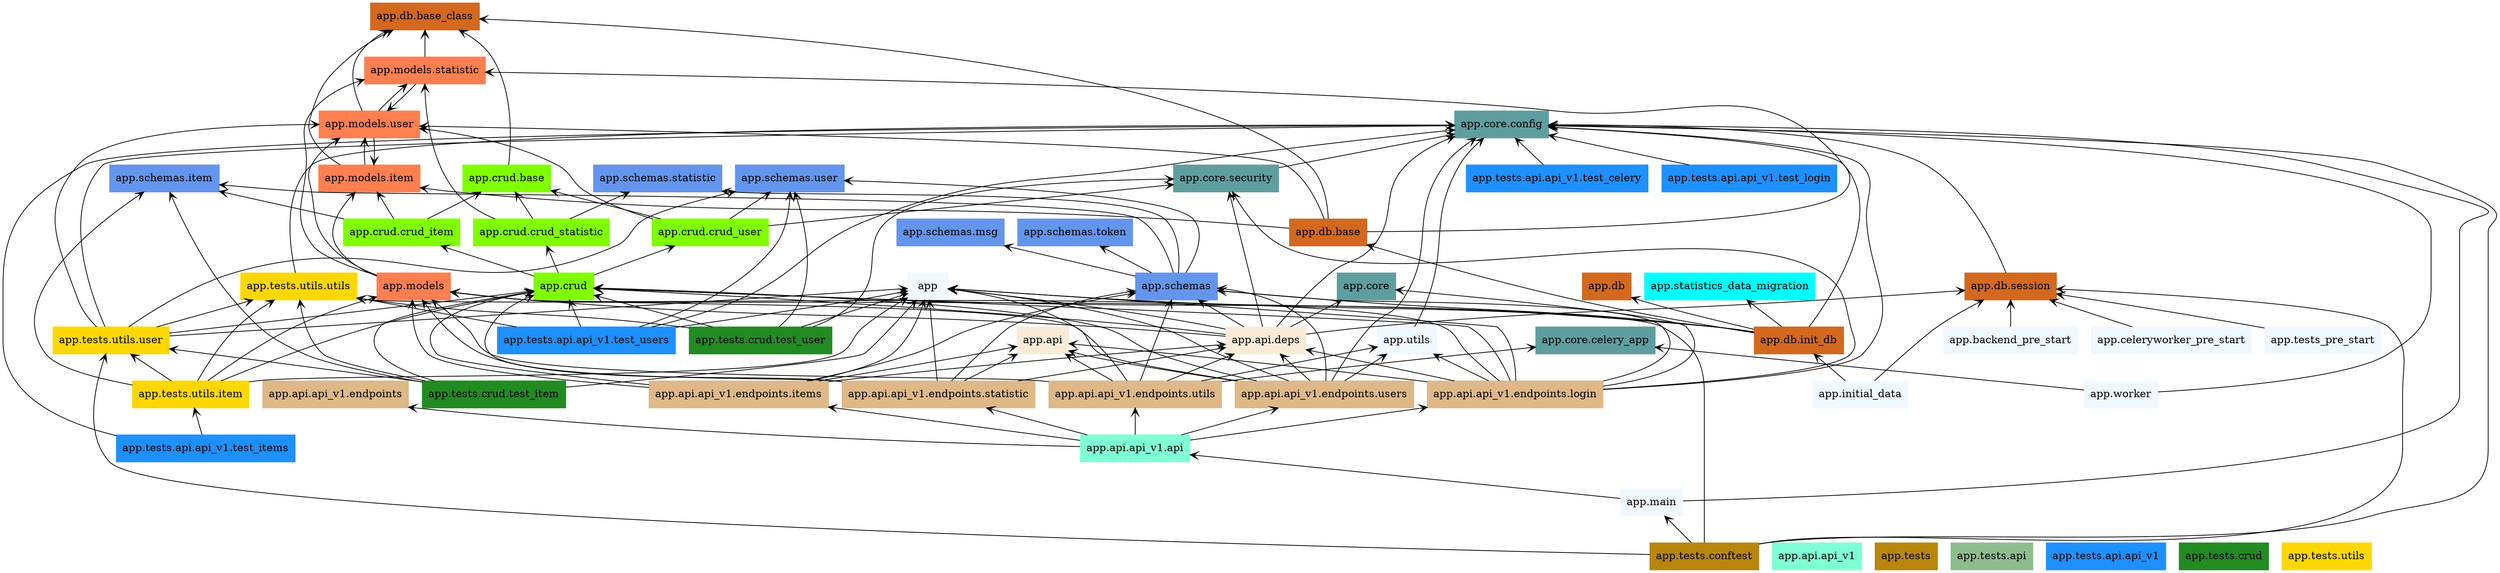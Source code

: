 digraph "packages" {
rankdir=BT
charset="utf-8"
"app" [color="aliceblue", label=<app>, shape="box", style="filled"];
"app.api" [color="antiquewhite", label=<app.api>, shape="box", style="filled"];
"app.api.api_v1" [color="aquamarine", label=<app.api.api_v1>, shape="box", style="filled"];
"app.api.api_v1.api" [color="aquamarine", label=<app.api.api_v1.api>, shape="box", style="filled"];
"app.api.api_v1.endpoints" [color="burlywood", label=<app.api.api_v1.endpoints>, shape="box", style="filled"];
"app.api.api_v1.endpoints.items" [color="burlywood", label=<app.api.api_v1.endpoints.items>, shape="box", style="filled"];
"app.api.api_v1.endpoints.login" [color="burlywood", label=<app.api.api_v1.endpoints.login>, shape="box", style="filled"];
"app.api.api_v1.endpoints.statistic" [color="burlywood", label=<app.api.api_v1.endpoints.statistic>, shape="box", style="filled"];
"app.api.api_v1.endpoints.users" [color="burlywood", label=<app.api.api_v1.endpoints.users>, shape="box", style="filled"];
"app.api.api_v1.endpoints.utils" [color="burlywood", label=<app.api.api_v1.endpoints.utils>, shape="box", style="filled"];
"app.api.deps" [color="antiquewhite", label=<app.api.deps>, shape="box", style="filled"];
"app.backend_pre_start" [color="aliceblue", label=<app.backend_pre_start>, shape="box", style="filled"];
"app.celeryworker_pre_start" [color="aliceblue", label=<app.celeryworker_pre_start>, shape="box", style="filled"];
"app.core" [color="cadetblue", label=<app.core>, shape="box", style="filled"];
"app.core.celery_app" [color="cadetblue", label=<app.core.celery_app>, shape="box", style="filled"];
"app.core.config" [color="cadetblue", label=<app.core.config>, shape="box", style="filled"];
"app.core.security" [color="cadetblue", label=<app.core.security>, shape="box", style="filled"];
"app.crud" [color="chartreuse", label=<app.crud>, shape="box", style="filled"];
"app.crud.base" [color="chartreuse", label=<app.crud.base>, shape="box", style="filled"];
"app.crud.crud_item" [color="chartreuse", label=<app.crud.crud_item>, shape="box", style="filled"];
"app.crud.crud_statistic" [color="chartreuse", label=<app.crud.crud_statistic>, shape="box", style="filled"];
"app.crud.crud_user" [color="chartreuse", label=<app.crud.crud_user>, shape="box", style="filled"];
"app.db" [color="chocolate", label=<app.db>, shape="box", style="filled"];
"app.db.base" [color="chocolate", label=<app.db.base>, shape="box", style="filled"];
"app.db.base_class" [color="chocolate", label=<app.db.base_class>, shape="box", style="filled"];
"app.db.init_db" [color="chocolate", label=<app.db.init_db>, shape="box", style="filled"];
"app.db.session" [color="chocolate", label=<app.db.session>, shape="box", style="filled"];
"app.initial_data" [color="aliceblue", label=<app.initial_data>, shape="box", style="filled"];
"app.main" [color="aliceblue", label=<app.main>, shape="box", style="filled"];
"app.models" [color="coral", label=<app.models>, shape="box", style="filled"];
"app.models.item" [color="coral", label=<app.models.item>, shape="box", style="filled"];
"app.models.statistic" [color="coral", label=<app.models.statistic>, shape="box", style="filled"];
"app.models.user" [color="coral", label=<app.models.user>, shape="box", style="filled"];
"app.schemas" [color="cornflowerblue", label=<app.schemas>, shape="box", style="filled"];
"app.schemas.item" [color="cornflowerblue", label=<app.schemas.item>, shape="box", style="filled"];
"app.schemas.msg" [color="cornflowerblue", label=<app.schemas.msg>, shape="box", style="filled"];
"app.schemas.statistic" [color="cornflowerblue", label=<app.schemas.statistic>, shape="box", style="filled"];
"app.schemas.token" [color="cornflowerblue", label=<app.schemas.token>, shape="box", style="filled"];
"app.schemas.user" [color="cornflowerblue", label=<app.schemas.user>, shape="box", style="filled"];
"app.statistics_data_migration" [color="cyan", label=<app.statistics_data_migration>, shape="box", style="filled"];
"app.tests" [color="darkgoldenrod", label=<app.tests>, shape="box", style="filled"];
"app.tests.api" [color="darkseagreen", label=<app.tests.api>, shape="box", style="filled"];
"app.tests.api.api_v1" [color="dodgerblue", label=<app.tests.api.api_v1>, shape="box", style="filled"];
"app.tests.api.api_v1.test_celery" [color="dodgerblue", label=<app.tests.api.api_v1.test_celery>, shape="box", style="filled"];
"app.tests.api.api_v1.test_items" [color="dodgerblue", label=<app.tests.api.api_v1.test_items>, shape="box", style="filled"];
"app.tests.api.api_v1.test_login" [color="dodgerblue", label=<app.tests.api.api_v1.test_login>, shape="box", style="filled"];
"app.tests.api.api_v1.test_users" [color="dodgerblue", label=<app.tests.api.api_v1.test_users>, shape="box", style="filled"];
"app.tests.conftest" [color="darkgoldenrod", label=<app.tests.conftest>, shape="box", style="filled"];
"app.tests.crud" [color="forestgreen", label=<app.tests.crud>, shape="box", style="filled"];
"app.tests.crud.test_item" [color="forestgreen", label=<app.tests.crud.test_item>, shape="box", style="filled"];
"app.tests.crud.test_user" [color="forestgreen", label=<app.tests.crud.test_user>, shape="box", style="filled"];
"app.tests.utils" [color="gold", label=<app.tests.utils>, shape="box", style="filled"];
"app.tests.utils.item" [color="gold", label=<app.tests.utils.item>, shape="box", style="filled"];
"app.tests.utils.user" [color="gold", label=<app.tests.utils.user>, shape="box", style="filled"];
"app.tests.utils.utils" [color="gold", label=<app.tests.utils.utils>, shape="box", style="filled"];
"app.tests_pre_start" [color="aliceblue", label=<app.tests_pre_start>, shape="box", style="filled"];
"app.utils" [color="aliceblue", label=<app.utils>, shape="box", style="filled"];
"app.worker" [color="aliceblue", label=<app.worker>, shape="box", style="filled"];
"app.api.api_v1.api" -> "app.api.api_v1.endpoints" [arrowhead="open", arrowtail="none"];
"app.api.api_v1.api" -> "app.api.api_v1.endpoints.items" [arrowhead="open", arrowtail="none"];
"app.api.api_v1.api" -> "app.api.api_v1.endpoints.login" [arrowhead="open", arrowtail="none"];
"app.api.api_v1.api" -> "app.api.api_v1.endpoints.statistic" [arrowhead="open", arrowtail="none"];
"app.api.api_v1.api" -> "app.api.api_v1.endpoints.users" [arrowhead="open", arrowtail="none"];
"app.api.api_v1.api" -> "app.api.api_v1.endpoints.utils" [arrowhead="open", arrowtail="none"];
"app.api.api_v1.endpoints.items" -> "app" [arrowhead="open", arrowtail="none"];
"app.api.api_v1.endpoints.items" -> "app.api" [arrowhead="open", arrowtail="none"];
"app.api.api_v1.endpoints.items" -> "app.api.deps" [arrowhead="open", arrowtail="none"];
"app.api.api_v1.endpoints.items" -> "app.crud" [arrowhead="open", arrowtail="none"];
"app.api.api_v1.endpoints.items" -> "app.models" [arrowhead="open", arrowtail="none"];
"app.api.api_v1.endpoints.items" -> "app.schemas" [arrowhead="open", arrowtail="none"];
"app.api.api_v1.endpoints.login" -> "app" [arrowhead="open", arrowtail="none"];
"app.api.api_v1.endpoints.login" -> "app.api" [arrowhead="open", arrowtail="none"];
"app.api.api_v1.endpoints.login" -> "app.api.deps" [arrowhead="open", arrowtail="none"];
"app.api.api_v1.endpoints.login" -> "app.core" [arrowhead="open", arrowtail="none"];
"app.api.api_v1.endpoints.login" -> "app.core.config" [arrowhead="open", arrowtail="none"];
"app.api.api_v1.endpoints.login" -> "app.core.security" [arrowhead="open", arrowtail="none"];
"app.api.api_v1.endpoints.login" -> "app.crud" [arrowhead="open", arrowtail="none"];
"app.api.api_v1.endpoints.login" -> "app.models" [arrowhead="open", arrowtail="none"];
"app.api.api_v1.endpoints.login" -> "app.schemas" [arrowhead="open", arrowtail="none"];
"app.api.api_v1.endpoints.login" -> "app.utils" [arrowhead="open", arrowtail="none"];
"app.api.api_v1.endpoints.statistic" -> "app" [arrowhead="open", arrowtail="none"];
"app.api.api_v1.endpoints.statistic" -> "app.api" [arrowhead="open", arrowtail="none"];
"app.api.api_v1.endpoints.statistic" -> "app.api.deps" [arrowhead="open", arrowtail="none"];
"app.api.api_v1.endpoints.statistic" -> "app.crud" [arrowhead="open", arrowtail="none"];
"app.api.api_v1.endpoints.statistic" -> "app.models" [arrowhead="open", arrowtail="none"];
"app.api.api_v1.endpoints.statistic" -> "app.schemas" [arrowhead="open", arrowtail="none"];
"app.api.api_v1.endpoints.users" -> "app" [arrowhead="open", arrowtail="none"];
"app.api.api_v1.endpoints.users" -> "app.api" [arrowhead="open", arrowtail="none"];
"app.api.api_v1.endpoints.users" -> "app.api.deps" [arrowhead="open", arrowtail="none"];
"app.api.api_v1.endpoints.users" -> "app.core.config" [arrowhead="open", arrowtail="none"];
"app.api.api_v1.endpoints.users" -> "app.crud" [arrowhead="open", arrowtail="none"];
"app.api.api_v1.endpoints.users" -> "app.models" [arrowhead="open", arrowtail="none"];
"app.api.api_v1.endpoints.users" -> "app.schemas" [arrowhead="open", arrowtail="none"];
"app.api.api_v1.endpoints.users" -> "app.utils" [arrowhead="open", arrowtail="none"];
"app.api.api_v1.endpoints.utils" -> "app" [arrowhead="open", arrowtail="none"];
"app.api.api_v1.endpoints.utils" -> "app.api" [arrowhead="open", arrowtail="none"];
"app.api.api_v1.endpoints.utils" -> "app.api.deps" [arrowhead="open", arrowtail="none"];
"app.api.api_v1.endpoints.utils" -> "app.core.celery_app" [arrowhead="open", arrowtail="none"];
"app.api.api_v1.endpoints.utils" -> "app.models" [arrowhead="open", arrowtail="none"];
"app.api.api_v1.endpoints.utils" -> "app.schemas" [arrowhead="open", arrowtail="none"];
"app.api.api_v1.endpoints.utils" -> "app.utils" [arrowhead="open", arrowtail="none"];
"app.api.deps" -> "app" [arrowhead="open", arrowtail="none"];
"app.api.deps" -> "app.core" [arrowhead="open", arrowtail="none"];
"app.api.deps" -> "app.core.config" [arrowhead="open", arrowtail="none"];
"app.api.deps" -> "app.core.security" [arrowhead="open", arrowtail="none"];
"app.api.deps" -> "app.crud" [arrowhead="open", arrowtail="none"];
"app.api.deps" -> "app.db.session" [arrowhead="open", arrowtail="none"];
"app.api.deps" -> "app.models" [arrowhead="open", arrowtail="none"];
"app.api.deps" -> "app.schemas" [arrowhead="open", arrowtail="none"];
"app.backend_pre_start" -> "app.db.session" [arrowhead="open", arrowtail="none"];
"app.celeryworker_pre_start" -> "app.db.session" [arrowhead="open", arrowtail="none"];
"app.core.security" -> "app.core.config" [arrowhead="open", arrowtail="none"];
"app.crud" -> "app.crud.crud_item" [arrowhead="open", arrowtail="none"];
"app.crud" -> "app.crud.crud_statistic" [arrowhead="open", arrowtail="none"];
"app.crud" -> "app.crud.crud_user" [arrowhead="open", arrowtail="none"];
"app.crud.base" -> "app.db.base_class" [arrowhead="open", arrowtail="none"];
"app.crud.crud_item" -> "app.crud.base" [arrowhead="open", arrowtail="none"];
"app.crud.crud_item" -> "app.models.item" [arrowhead="open", arrowtail="none"];
"app.crud.crud_item" -> "app.schemas.item" [arrowhead="open", arrowtail="none"];
"app.crud.crud_statistic" -> "app.crud.base" [arrowhead="open", arrowtail="none"];
"app.crud.crud_statistic" -> "app.models.statistic" [arrowhead="open", arrowtail="none"];
"app.crud.crud_statistic" -> "app.schemas.statistic" [arrowhead="open", arrowtail="none"];
"app.crud.crud_user" -> "app.core.security" [arrowhead="open", arrowtail="none"];
"app.crud.crud_user" -> "app.crud.base" [arrowhead="open", arrowtail="none"];
"app.crud.crud_user" -> "app.models.user" [arrowhead="open", arrowtail="none"];
"app.crud.crud_user" -> "app.schemas.user" [arrowhead="open", arrowtail="none"];
"app.db.base" -> "app.db.base_class" [arrowhead="open", arrowtail="none"];
"app.db.base" -> "app.models.item" [arrowhead="open", arrowtail="none"];
"app.db.base" -> "app.models.statistic" [arrowhead="open", arrowtail="none"];
"app.db.base" -> "app.models.user" [arrowhead="open", arrowtail="none"];
"app.db.init_db" -> "app" [arrowhead="open", arrowtail="none"];
"app.db.init_db" -> "app.core.config" [arrowhead="open", arrowtail="none"];
"app.db.init_db" -> "app.crud" [arrowhead="open", arrowtail="none"];
"app.db.init_db" -> "app.db" [arrowhead="open", arrowtail="none"];
"app.db.init_db" -> "app.db.base" [arrowhead="open", arrowtail="none"];
"app.db.init_db" -> "app.schemas" [arrowhead="open", arrowtail="none"];
"app.db.init_db" -> "app.statistics_data_migration" [arrowhead="open", arrowtail="none"];
"app.db.session" -> "app.core.config" [arrowhead="open", arrowtail="none"];
"app.initial_data" -> "app.db.init_db" [arrowhead="open", arrowtail="none"];
"app.initial_data" -> "app.db.session" [arrowhead="open", arrowtail="none"];
"app.main" -> "app.api.api_v1.api" [arrowhead="open", arrowtail="none"];
"app.main" -> "app.core.config" [arrowhead="open", arrowtail="none"];
"app.models" -> "app.models.item" [arrowhead="open", arrowtail="none"];
"app.models" -> "app.models.statistic" [arrowhead="open", arrowtail="none"];
"app.models" -> "app.models.user" [arrowhead="open", arrowtail="none"];
"app.models.item" -> "app.db.base_class" [arrowhead="open", arrowtail="none"];
"app.models.item" -> "app.models.user" [arrowhead="open", arrowtail="none"];
"app.models.statistic" -> "app.db.base_class" [arrowhead="open", arrowtail="none"];
"app.models.statistic" -> "app.models.user" [arrowhead="open", arrowtail="none"];
"app.models.user" -> "app.db.base_class" [arrowhead="open", arrowtail="none"];
"app.models.user" -> "app.models.item" [arrowhead="open", arrowtail="none"];
"app.models.user" -> "app.models.statistic" [arrowhead="open", arrowtail="none"];
"app.schemas" -> "app.schemas.item" [arrowhead="open", arrowtail="none"];
"app.schemas" -> "app.schemas.msg" [arrowhead="open", arrowtail="none"];
"app.schemas" -> "app.schemas.statistic" [arrowhead="open", arrowtail="none"];
"app.schemas" -> "app.schemas.token" [arrowhead="open", arrowtail="none"];
"app.schemas" -> "app.schemas.user" [arrowhead="open", arrowtail="none"];
"app.tests.api.api_v1.test_celery" -> "app.core.config" [arrowhead="open", arrowtail="none"];
"app.tests.api.api_v1.test_items" -> "app.core.config" [arrowhead="open", arrowtail="none"];
"app.tests.api.api_v1.test_items" -> "app.tests.utils.item" [arrowhead="open", arrowtail="none"];
"app.tests.api.api_v1.test_login" -> "app.core.config" [arrowhead="open", arrowtail="none"];
"app.tests.api.api_v1.test_users" -> "app" [arrowhead="open", arrowtail="none"];
"app.tests.api.api_v1.test_users" -> "app.core.config" [arrowhead="open", arrowtail="none"];
"app.tests.api.api_v1.test_users" -> "app.crud" [arrowhead="open", arrowtail="none"];
"app.tests.api.api_v1.test_users" -> "app.schemas.user" [arrowhead="open", arrowtail="none"];
"app.tests.api.api_v1.test_users" -> "app.tests.utils.utils" [arrowhead="open", arrowtail="none"];
"app.tests.conftest" -> "app.core.config" [arrowhead="open", arrowtail="none"];
"app.tests.conftest" -> "app.db.session" [arrowhead="open", arrowtail="none"];
"app.tests.conftest" -> "app.main" [arrowhead="open", arrowtail="none"];
"app.tests.conftest" -> "app.tests.utils.user" [arrowhead="open", arrowtail="none"];
"app.tests.conftest" -> "app.tests.utils.utils" [arrowhead="open", arrowtail="none"];
"app.tests.crud.test_item" -> "app" [arrowhead="open", arrowtail="none"];
"app.tests.crud.test_item" -> "app.crud" [arrowhead="open", arrowtail="none"];
"app.tests.crud.test_item" -> "app.schemas.item" [arrowhead="open", arrowtail="none"];
"app.tests.crud.test_item" -> "app.tests.utils.user" [arrowhead="open", arrowtail="none"];
"app.tests.crud.test_item" -> "app.tests.utils.utils" [arrowhead="open", arrowtail="none"];
"app.tests.crud.test_user" -> "app" [arrowhead="open", arrowtail="none"];
"app.tests.crud.test_user" -> "app.core.security" [arrowhead="open", arrowtail="none"];
"app.tests.crud.test_user" -> "app.crud" [arrowhead="open", arrowtail="none"];
"app.tests.crud.test_user" -> "app.schemas.user" [arrowhead="open", arrowtail="none"];
"app.tests.crud.test_user" -> "app.tests.utils.utils" [arrowhead="open", arrowtail="none"];
"app.tests.utils.item" -> "app" [arrowhead="open", arrowtail="none"];
"app.tests.utils.item" -> "app.crud" [arrowhead="open", arrowtail="none"];
"app.tests.utils.item" -> "app.models" [arrowhead="open", arrowtail="none"];
"app.tests.utils.item" -> "app.schemas.item" [arrowhead="open", arrowtail="none"];
"app.tests.utils.item" -> "app.tests.utils.user" [arrowhead="open", arrowtail="none"];
"app.tests.utils.item" -> "app.tests.utils.utils" [arrowhead="open", arrowtail="none"];
"app.tests.utils.user" -> "app" [arrowhead="open", arrowtail="none"];
"app.tests.utils.user" -> "app.core.config" [arrowhead="open", arrowtail="none"];
"app.tests.utils.user" -> "app.crud" [arrowhead="open", arrowtail="none"];
"app.tests.utils.user" -> "app.models.user" [arrowhead="open", arrowtail="none"];
"app.tests.utils.user" -> "app.schemas.user" [arrowhead="open", arrowtail="none"];
"app.tests.utils.user" -> "app.tests.utils.utils" [arrowhead="open", arrowtail="none"];
"app.tests.utils.utils" -> "app.core.config" [arrowhead="open", arrowtail="none"];
"app.tests_pre_start" -> "app.db.session" [arrowhead="open", arrowtail="none"];
"app.utils" -> "app.core.config" [arrowhead="open", arrowtail="none"];
"app.worker" -> "app.core.celery_app" [arrowhead="open", arrowtail="none"];
"app.worker" -> "app.core.config" [arrowhead="open", arrowtail="none"];
}
